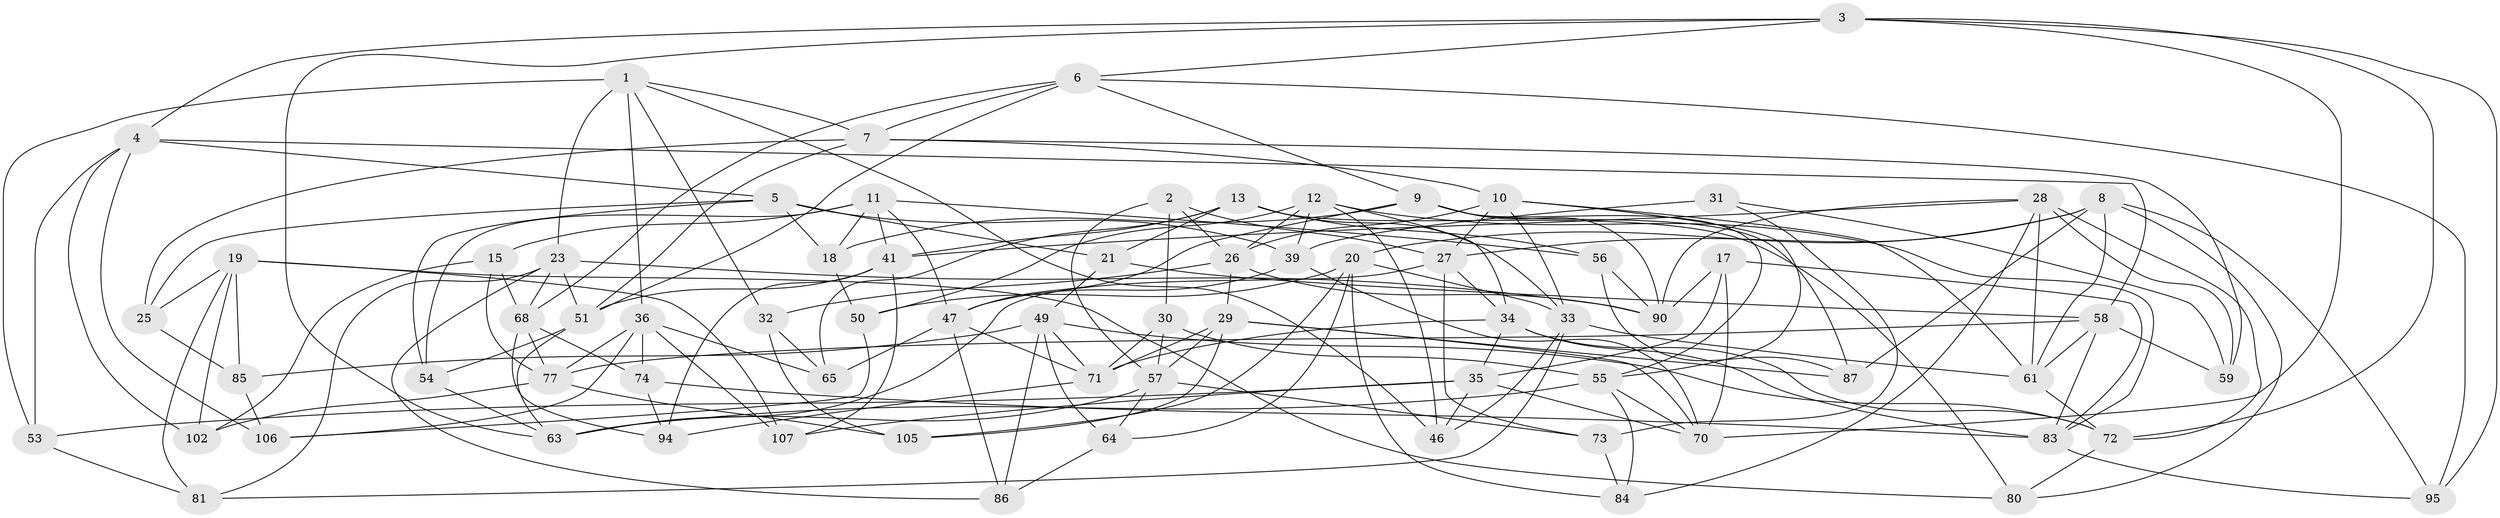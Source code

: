 // Generated by graph-tools (version 1.1) at 2025/52/02/27/25 19:52:27]
// undirected, 71 vertices, 181 edges
graph export_dot {
graph [start="1"]
  node [color=gray90,style=filled];
  1 [super="+16"];
  2;
  3 [super="+43"];
  4 [super="+101"];
  5 [super="+42"];
  6 [super="+22"];
  7 [super="+14"];
  8 [super="+100"];
  9 [super="+92"];
  10 [super="+48"];
  11 [super="+88"];
  12 [super="+38"];
  13 [super="+40"];
  15;
  17;
  18;
  19 [super="+52"];
  20 [super="+66"];
  21;
  23 [super="+24"];
  25;
  26 [super="+76"];
  27 [super="+44"];
  28 [super="+78"];
  29 [super="+93"];
  30;
  31;
  32;
  33 [super="+60"];
  34 [super="+45"];
  35 [super="+97"];
  36 [super="+37"];
  39 [super="+62"];
  41 [super="+99"];
  46;
  47 [super="+69"];
  49 [super="+67"];
  50;
  51 [super="+111"];
  53;
  54;
  55 [super="+82"];
  56;
  57 [super="+91"];
  58 [super="+110"];
  59;
  61 [super="+89"];
  63 [super="+75"];
  64;
  65;
  68 [super="+96"];
  70 [super="+79"];
  71 [super="+109"];
  72 [super="+103"];
  73;
  74;
  77 [super="+104"];
  80;
  81;
  83 [super="+108"];
  84;
  85;
  86;
  87;
  90 [super="+98"];
  94;
  95;
  102;
  105;
  106;
  107;
  1 -- 32;
  1 -- 53;
  1 -- 46;
  1 -- 7;
  1 -- 23;
  1 -- 36;
  2 -- 30;
  2 -- 57;
  2 -- 26;
  2 -- 27;
  3 -- 63;
  3 -- 70;
  3 -- 72;
  3 -- 95;
  3 -- 6;
  3 -- 4;
  4 -- 58;
  4 -- 53;
  4 -- 102;
  4 -- 106;
  4 -- 5;
  5 -- 18;
  5 -- 54;
  5 -- 25;
  5 -- 21;
  5 -- 39;
  6 -- 95;
  6 -- 68;
  6 -- 9;
  6 -- 7;
  6 -- 51;
  7 -- 51;
  7 -- 10;
  7 -- 25;
  7 -- 59;
  8 -- 20;
  8 -- 95;
  8 -- 27;
  8 -- 80;
  8 -- 61;
  8 -- 87;
  9 -- 55;
  9 -- 47;
  9 -- 18;
  9 -- 90;
  9 -- 87;
  10 -- 26;
  10 -- 61;
  10 -- 33;
  10 -- 27;
  10 -- 55;
  11 -- 54;
  11 -- 15;
  11 -- 56;
  11 -- 41;
  11 -- 18;
  11 -- 47;
  12 -- 50;
  12 -- 46;
  12 -- 39;
  12 -- 26;
  12 -- 83;
  12 -- 34;
  13 -- 80;
  13 -- 21;
  13 -- 41;
  13 -- 56;
  13 -- 33;
  13 -- 65;
  15 -- 102;
  15 -- 68;
  15 -- 77;
  17 -- 90;
  17 -- 70;
  17 -- 83;
  17 -- 35;
  18 -- 50;
  19 -- 80;
  19 -- 102;
  19 -- 81;
  19 -- 107;
  19 -- 25;
  19 -- 85;
  20 -- 84;
  20 -- 105;
  20 -- 64;
  20 -- 33;
  20 -- 50;
  21 -- 49;
  21 -- 58;
  23 -- 51;
  23 -- 86;
  23 -- 90;
  23 -- 81;
  23 -- 68;
  25 -- 85;
  26 -- 32;
  26 -- 90;
  26 -- 29;
  27 -- 63;
  27 -- 73;
  27 -- 34;
  28 -- 59;
  28 -- 61;
  28 -- 41;
  28 -- 72;
  28 -- 90;
  28 -- 84;
  29 -- 87;
  29 -- 105;
  29 -- 71;
  29 -- 57;
  29 -- 70;
  30 -- 55;
  30 -- 71;
  30 -- 57;
  31 -- 73;
  31 -- 39 [weight=2];
  31 -- 59;
  32 -- 65;
  32 -- 105;
  33 -- 46;
  33 -- 61;
  33 -- 81;
  34 -- 72;
  34 -- 71;
  34 -- 83;
  34 -- 35;
  35 -- 46;
  35 -- 107;
  35 -- 53;
  35 -- 70;
  36 -- 65;
  36 -- 107;
  36 -- 77;
  36 -- 106;
  36 -- 74;
  39 -- 70;
  39 -- 47;
  41 -- 107;
  41 -- 94;
  41 -- 51;
  47 -- 65;
  47 -- 71;
  47 -- 86;
  49 -- 85;
  49 -- 72;
  49 -- 64;
  49 -- 86;
  49 -- 71;
  50 -- 106;
  51 -- 54;
  51 -- 63;
  53 -- 81;
  54 -- 63;
  55 -- 84;
  55 -- 63;
  55 -- 70;
  56 -- 90;
  56 -- 87;
  57 -- 64;
  57 -- 73;
  57 -- 63;
  58 -- 61;
  58 -- 77;
  58 -- 59;
  58 -- 83;
  61 -- 72;
  64 -- 86;
  68 -- 94;
  68 -- 74;
  68 -- 77;
  71 -- 94;
  72 -- 80;
  73 -- 84;
  74 -- 94;
  74 -- 83;
  77 -- 102;
  77 -- 105;
  83 -- 95;
  85 -- 106;
}
